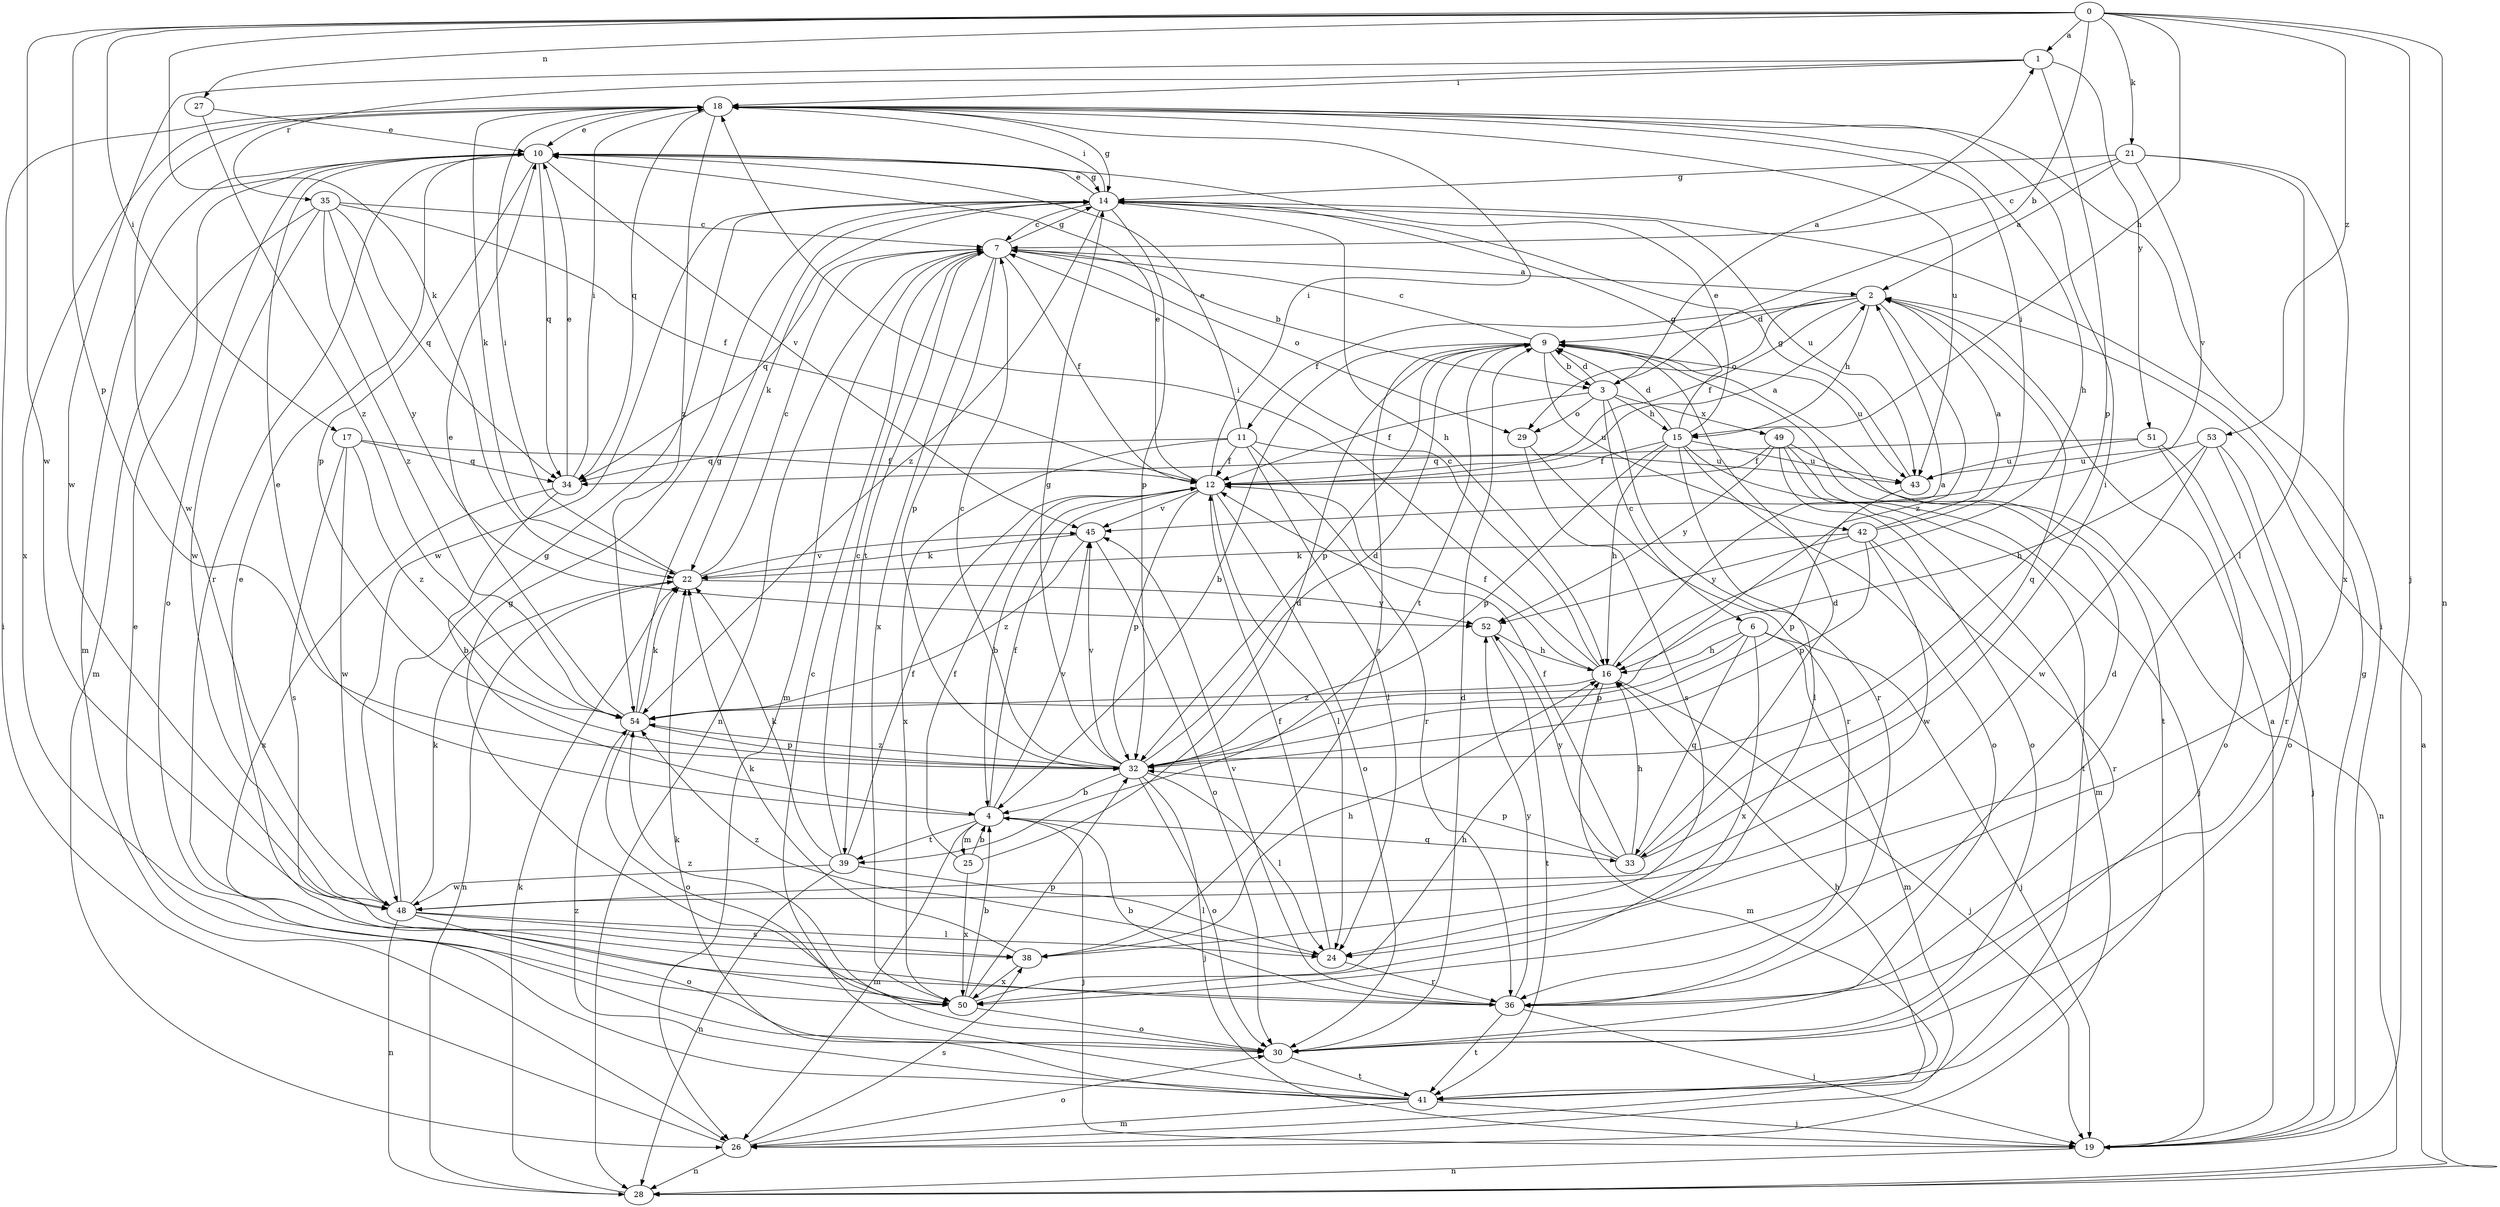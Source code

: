 strict digraph  {
0;
1;
2;
3;
4;
6;
7;
9;
10;
11;
12;
14;
15;
16;
17;
18;
19;
21;
22;
24;
25;
26;
27;
28;
29;
30;
32;
33;
34;
35;
36;
38;
39;
41;
42;
43;
45;
48;
49;
50;
51;
52;
53;
54;
0 -> 1  [label=a];
0 -> 3  [label=b];
0 -> 15  [label=h];
0 -> 17  [label=i];
0 -> 19  [label=j];
0 -> 21  [label=k];
0 -> 22  [label=k];
0 -> 27  [label=n];
0 -> 28  [label=n];
0 -> 32  [label=p];
0 -> 48  [label=w];
0 -> 53  [label=z];
1 -> 18  [label=i];
1 -> 32  [label=p];
1 -> 35  [label=r];
1 -> 48  [label=w];
1 -> 51  [label=y];
2 -> 9  [label=d];
2 -> 11  [label=f];
2 -> 12  [label=f];
2 -> 15  [label=h];
2 -> 29  [label=o];
2 -> 33  [label=q];
2 -> 54  [label=z];
3 -> 1  [label=a];
3 -> 6  [label=c];
3 -> 9  [label=d];
3 -> 12  [label=f];
3 -> 15  [label=h];
3 -> 29  [label=o];
3 -> 36  [label=r];
3 -> 49  [label=x];
4 -> 10  [label=e];
4 -> 12  [label=f];
4 -> 19  [label=j];
4 -> 25  [label=m];
4 -> 26  [label=m];
4 -> 33  [label=q];
4 -> 39  [label=t];
4 -> 45  [label=v];
6 -> 16  [label=h];
6 -> 19  [label=j];
6 -> 26  [label=m];
6 -> 32  [label=p];
6 -> 33  [label=q];
6 -> 50  [label=x];
7 -> 2  [label=a];
7 -> 3  [label=b];
7 -> 12  [label=f];
7 -> 14  [label=g];
7 -> 26  [label=m];
7 -> 28  [label=n];
7 -> 29  [label=o];
7 -> 32  [label=p];
7 -> 34  [label=q];
7 -> 39  [label=t];
7 -> 50  [label=x];
9 -> 3  [label=b];
9 -> 4  [label=b];
9 -> 7  [label=c];
9 -> 32  [label=p];
9 -> 38  [label=s];
9 -> 39  [label=t];
9 -> 41  [label=t];
9 -> 42  [label=u];
9 -> 43  [label=u];
10 -> 14  [label=g];
10 -> 26  [label=m];
10 -> 30  [label=o];
10 -> 32  [label=p];
10 -> 34  [label=q];
10 -> 36  [label=r];
10 -> 45  [label=v];
11 -> 10  [label=e];
11 -> 12  [label=f];
11 -> 24  [label=l];
11 -> 34  [label=q];
11 -> 36  [label=r];
11 -> 43  [label=u];
11 -> 50  [label=x];
12 -> 2  [label=a];
12 -> 4  [label=b];
12 -> 10  [label=e];
12 -> 18  [label=i];
12 -> 24  [label=l];
12 -> 30  [label=o];
12 -> 32  [label=p];
12 -> 45  [label=v];
14 -> 7  [label=c];
14 -> 10  [label=e];
14 -> 16  [label=h];
14 -> 18  [label=i];
14 -> 22  [label=k];
14 -> 32  [label=p];
14 -> 43  [label=u];
14 -> 48  [label=w];
14 -> 54  [label=z];
15 -> 9  [label=d];
15 -> 10  [label=e];
15 -> 12  [label=f];
15 -> 14  [label=g];
15 -> 16  [label=h];
15 -> 24  [label=l];
15 -> 26  [label=m];
15 -> 30  [label=o];
15 -> 32  [label=p];
15 -> 43  [label=u];
16 -> 2  [label=a];
16 -> 7  [label=c];
16 -> 12  [label=f];
16 -> 18  [label=i];
16 -> 19  [label=j];
16 -> 26  [label=m];
16 -> 54  [label=z];
17 -> 12  [label=f];
17 -> 34  [label=q];
17 -> 38  [label=s];
17 -> 48  [label=w];
17 -> 54  [label=z];
18 -> 10  [label=e];
18 -> 14  [label=g];
18 -> 16  [label=h];
18 -> 22  [label=k];
18 -> 34  [label=q];
18 -> 43  [label=u];
18 -> 48  [label=w];
18 -> 50  [label=x];
18 -> 54  [label=z];
19 -> 2  [label=a];
19 -> 14  [label=g];
19 -> 18  [label=i];
19 -> 28  [label=n];
21 -> 2  [label=a];
21 -> 7  [label=c];
21 -> 14  [label=g];
21 -> 24  [label=l];
21 -> 45  [label=v];
21 -> 50  [label=x];
22 -> 7  [label=c];
22 -> 18  [label=i];
22 -> 28  [label=n];
22 -> 45  [label=v];
22 -> 52  [label=y];
24 -> 12  [label=f];
24 -> 36  [label=r];
24 -> 54  [label=z];
25 -> 4  [label=b];
25 -> 9  [label=d];
25 -> 12  [label=f];
25 -> 50  [label=x];
26 -> 18  [label=i];
26 -> 28  [label=n];
26 -> 30  [label=o];
26 -> 38  [label=s];
27 -> 10  [label=e];
27 -> 54  [label=z];
28 -> 2  [label=a];
28 -> 22  [label=k];
29 -> 36  [label=r];
29 -> 38  [label=s];
30 -> 9  [label=d];
30 -> 41  [label=t];
32 -> 4  [label=b];
32 -> 7  [label=c];
32 -> 9  [label=d];
32 -> 14  [label=g];
32 -> 19  [label=j];
32 -> 24  [label=l];
32 -> 30  [label=o];
32 -> 45  [label=v];
32 -> 54  [label=z];
33 -> 9  [label=d];
33 -> 12  [label=f];
33 -> 16  [label=h];
33 -> 18  [label=i];
33 -> 32  [label=p];
33 -> 52  [label=y];
34 -> 4  [label=b];
34 -> 10  [label=e];
34 -> 18  [label=i];
34 -> 50  [label=x];
35 -> 7  [label=c];
35 -> 12  [label=f];
35 -> 26  [label=m];
35 -> 34  [label=q];
35 -> 48  [label=w];
35 -> 52  [label=y];
35 -> 54  [label=z];
36 -> 4  [label=b];
36 -> 9  [label=d];
36 -> 10  [label=e];
36 -> 19  [label=j];
36 -> 41  [label=t];
36 -> 45  [label=v];
36 -> 52  [label=y];
38 -> 16  [label=h];
38 -> 22  [label=k];
38 -> 50  [label=x];
39 -> 7  [label=c];
39 -> 12  [label=f];
39 -> 22  [label=k];
39 -> 24  [label=l];
39 -> 28  [label=n];
39 -> 48  [label=w];
41 -> 7  [label=c];
41 -> 10  [label=e];
41 -> 16  [label=h];
41 -> 19  [label=j];
41 -> 22  [label=k];
41 -> 26  [label=m];
41 -> 54  [label=z];
42 -> 2  [label=a];
42 -> 18  [label=i];
42 -> 22  [label=k];
42 -> 32  [label=p];
42 -> 36  [label=r];
42 -> 48  [label=w];
42 -> 52  [label=y];
43 -> 14  [label=g];
43 -> 32  [label=p];
45 -> 22  [label=k];
45 -> 30  [label=o];
45 -> 54  [label=z];
48 -> 14  [label=g];
48 -> 22  [label=k];
48 -> 24  [label=l];
48 -> 28  [label=n];
48 -> 30  [label=o];
48 -> 38  [label=s];
49 -> 12  [label=f];
49 -> 19  [label=j];
49 -> 28  [label=n];
49 -> 30  [label=o];
49 -> 41  [label=t];
49 -> 52  [label=y];
50 -> 4  [label=b];
50 -> 14  [label=g];
50 -> 16  [label=h];
50 -> 30  [label=o];
50 -> 32  [label=p];
50 -> 54  [label=z];
51 -> 19  [label=j];
51 -> 30  [label=o];
51 -> 34  [label=q];
51 -> 43  [label=u];
52 -> 16  [label=h];
52 -> 41  [label=t];
53 -> 16  [label=h];
53 -> 30  [label=o];
53 -> 36  [label=r];
53 -> 43  [label=u];
53 -> 48  [label=w];
54 -> 10  [label=e];
54 -> 14  [label=g];
54 -> 22  [label=k];
54 -> 30  [label=o];
54 -> 32  [label=p];
}
